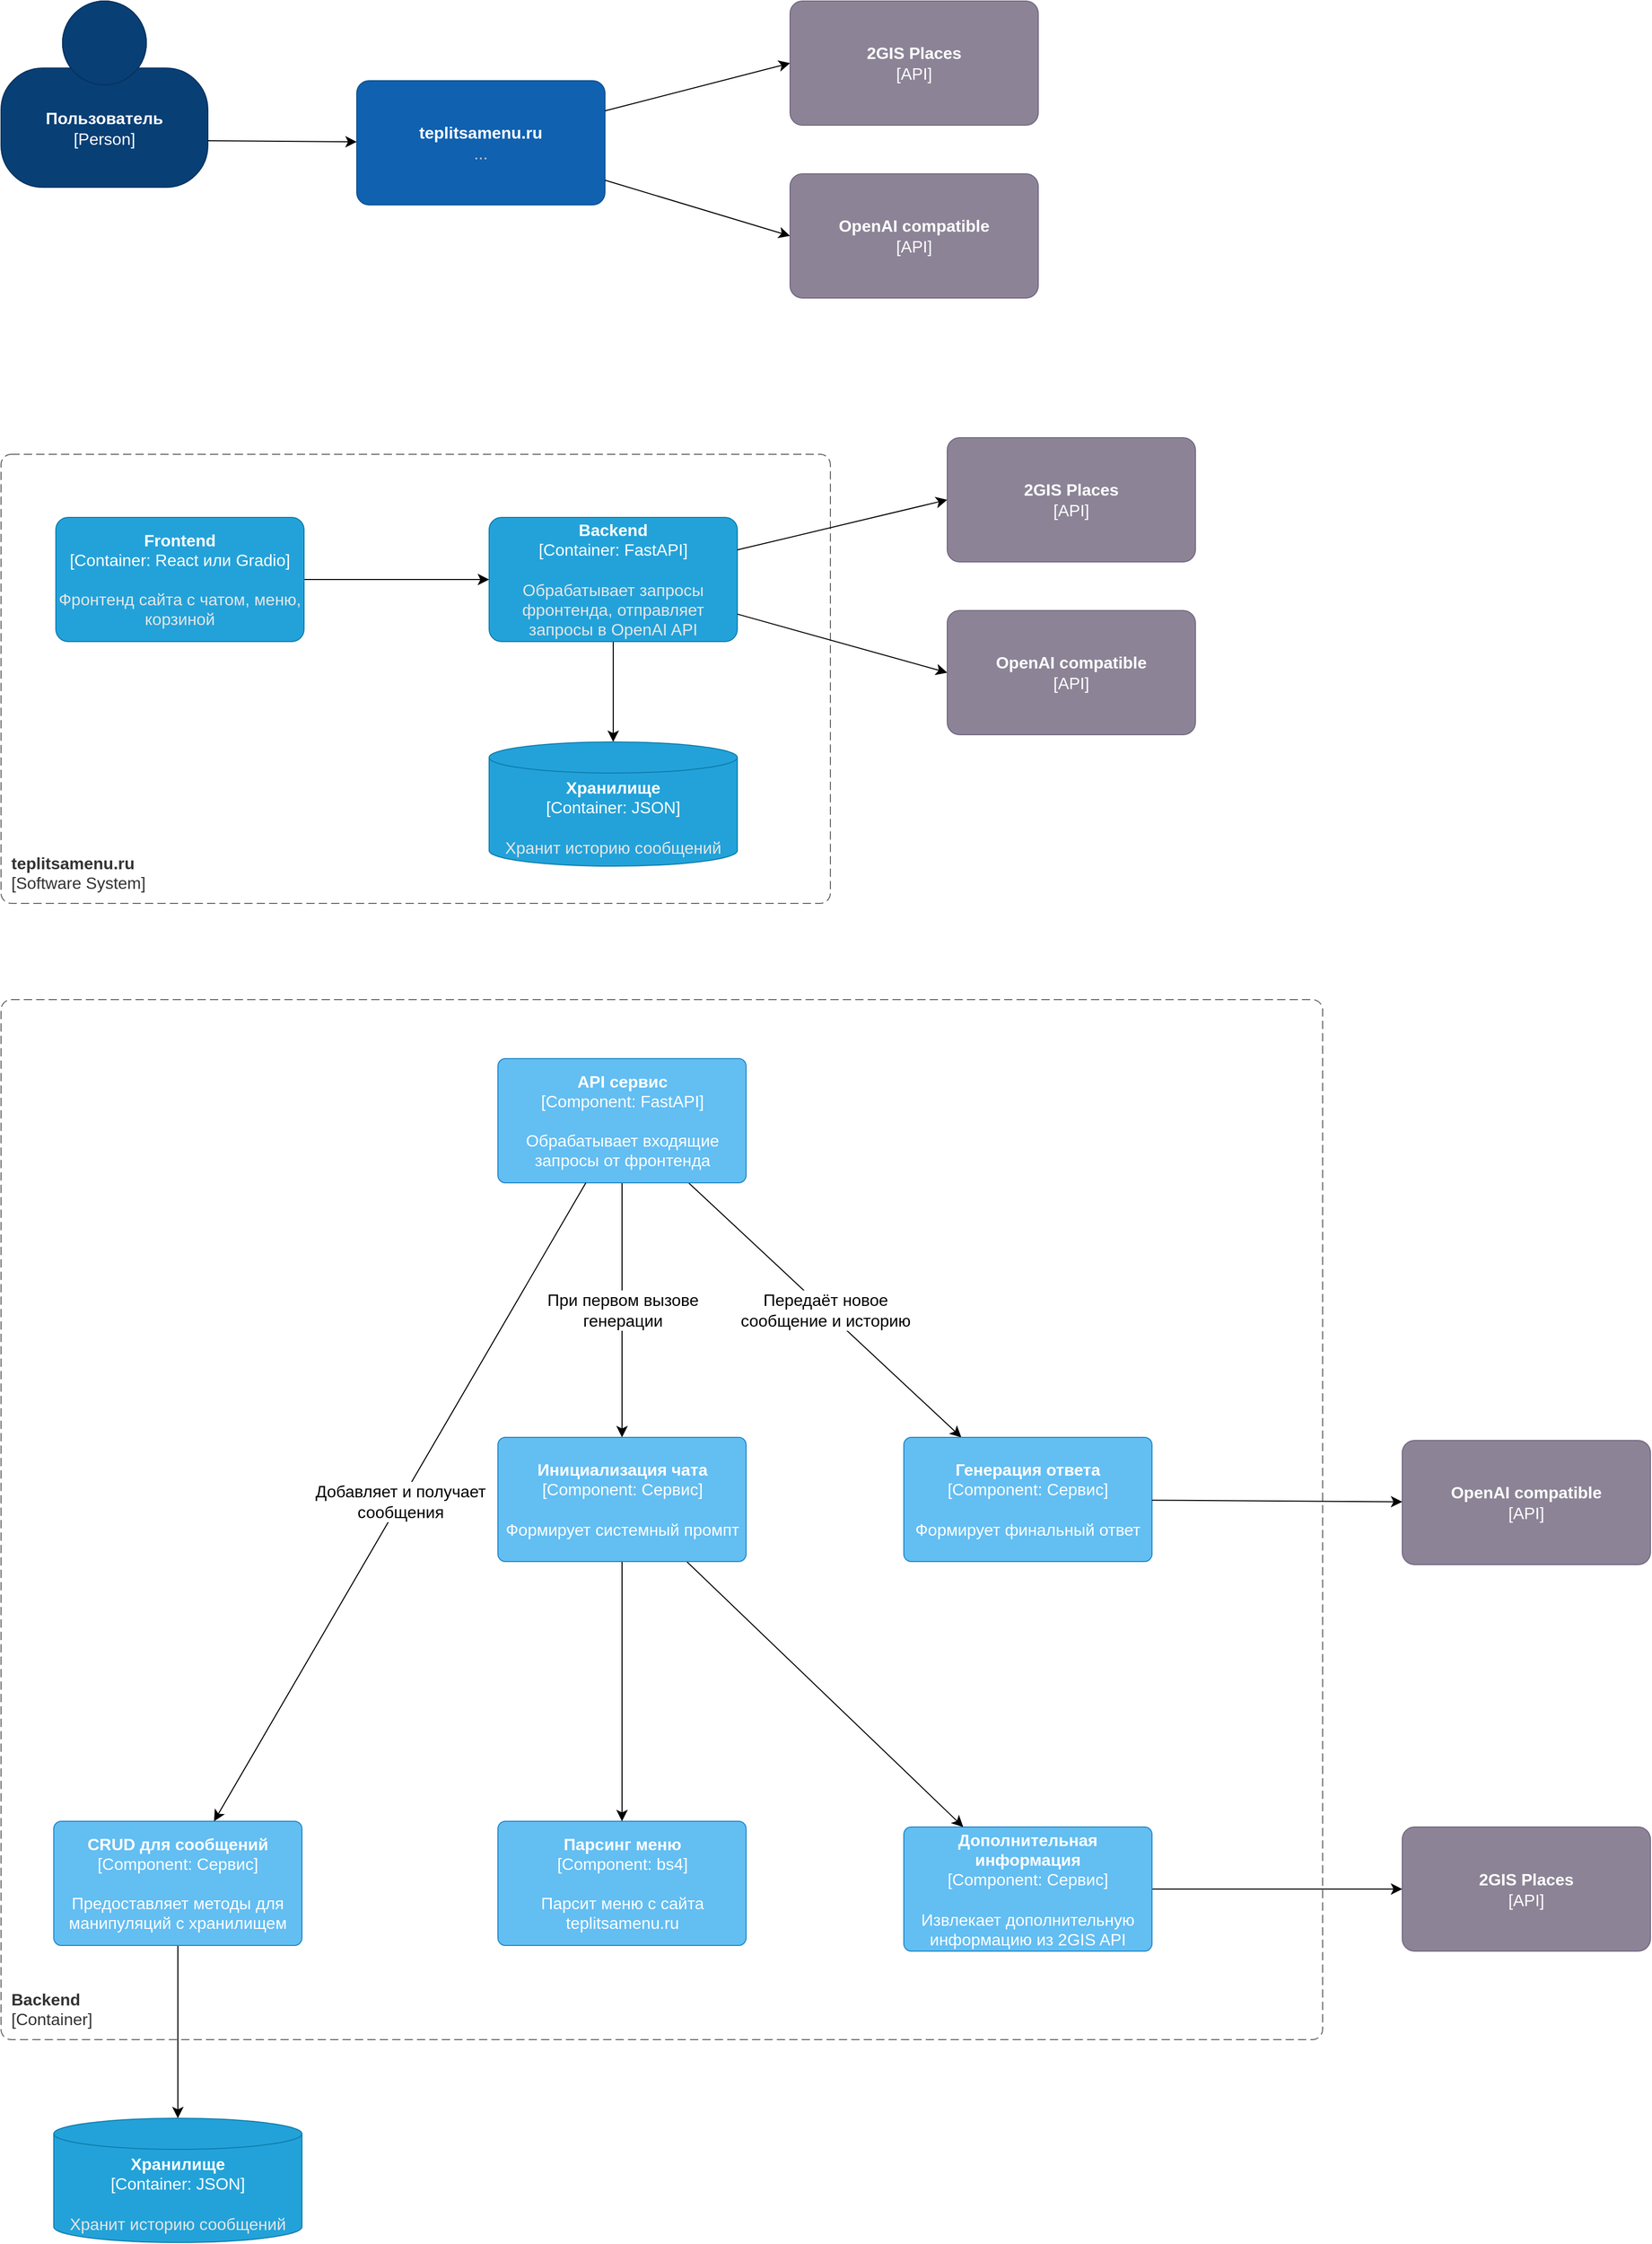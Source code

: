 <mxfile version="27.2.0">
  <diagram name="Страница — 1" id="WXb1TLjajmDgSCdKRgBB">
    <mxGraphModel dx="2594" dy="1255" grid="0" gridSize="10" guides="1" tooltips="1" connect="1" arrows="1" fold="1" page="0" pageScale="1" pageWidth="827" pageHeight="1169" math="0" shadow="0">
      <root>
        <mxCell id="0" />
        <mxCell id="1" parent="0" />
        <object placeholders="1" c4Name="Пользователь" c4Type="Person" label="&lt;font&gt;&lt;b&gt;%c4Name%&lt;/b&gt;&lt;/font&gt;&lt;div&gt;[%c4Type%]&lt;/div&gt;" id="Bm_8-TILrClX63p2xbrm-1">
          <mxCell style="html=1;fontSize=16;dashed=0;whiteSpace=wrap;fillColor=#083F75;strokeColor=#06315C;fontColor=#ffffff;shape=mxgraph.c4.person2;align=center;metaEdit=1;points=[[0.5,0,0],[1,0.5,0],[1,0.75,0],[0.75,1,0],[0.5,1,0],[0.25,1,0],[0,0.75,0],[0,0.5,0]];resizable=0;textShadow=0;shadow=0;" vertex="1" parent="1">
            <mxGeometry x="-314" y="121" width="200" height="180" as="geometry" />
          </mxCell>
        </object>
        <object placeholders="1" c4Name="2GIS Places" c4Type="API" label="&lt;font&gt;&lt;b&gt;%c4Name%&lt;/b&gt;&lt;/font&gt;&lt;div&gt;[%c4Type%]&lt;/div&gt;" id="Bm_8-TILrClX63p2xbrm-3">
          <mxCell style="rounded=1;whiteSpace=wrap;html=1;labelBackgroundColor=none;fillColor=#8C8496;fontColor=#ffffff;align=center;arcSize=10;strokeColor=#736782;metaEdit=1;resizable=0;points=[[0.25,0,0],[0.5,0,0],[0.75,0,0],[1,0.25,0],[1,0.5,0],[1,0.75,0],[0.75,1,0],[0.5,1,0],[0.25,1,0],[0,0.75,0],[0,0.5,0],[0,0.25,0]];fontSize=16;textShadow=0;shadow=0;" vertex="1" parent="1">
            <mxGeometry x="449" y="121" width="240" height="120" as="geometry" />
          </mxCell>
        </object>
        <object placeholders="1" c4Name="OpenAI compatible" c4Type="API" label="&lt;font&gt;&lt;b&gt;%c4Name%&lt;/b&gt;&lt;/font&gt;&lt;div&gt;[%c4Type%]&lt;/div&gt;" id="Bm_8-TILrClX63p2xbrm-4">
          <mxCell style="rounded=1;whiteSpace=wrap;html=1;labelBackgroundColor=none;fillColor=#8C8496;fontColor=#ffffff;align=center;arcSize=10;strokeColor=#736782;metaEdit=1;resizable=0;points=[[0.25,0,0],[0.5,0,0],[0.75,0,0],[1,0.25,0],[1,0.5,0],[1,0.75,0],[0.75,1,0],[0.5,1,0],[0.25,1,0],[0,0.75,0],[0,0.5,0],[0,0.25,0]];fontSize=16;textShadow=0;shadow=0;" vertex="1" parent="1">
            <mxGeometry x="449" y="288" width="240" height="120" as="geometry" />
          </mxCell>
        </object>
        <object placeholders="1" c4Name="teplitsamenu.ru" c4Description="..." label="&lt;font&gt;&lt;b&gt;%c4Name%&lt;/b&gt;&lt;/font&gt;&lt;br&gt;&lt;div&gt;&lt;font&gt;&lt;font color=&quot;#cccccc&quot;&gt;%c4Description%&lt;/font&gt;&lt;/font&gt;&lt;/div&gt;" id="Bm_8-TILrClX63p2xbrm-7">
          <mxCell style="rounded=1;whiteSpace=wrap;html=1;labelBackgroundColor=none;fillColor=#1061B0;fontColor=#ffffff;align=center;arcSize=10;strokeColor=#0D5091;metaEdit=1;resizable=0;points=[[0.25,0,0],[0.5,0,0],[0.75,0,0],[1,0.25,0],[1,0.5,0],[1,0.75,0],[0.75,1,0],[0.5,1,0],[0.25,1,0],[0,0.75,0],[0,0.5,0],[0,0.25,0]];fontSize=16;textShadow=0;shadow=0;" vertex="1" parent="1">
            <mxGeometry x="30" y="198" width="240" height="120" as="geometry" />
          </mxCell>
        </object>
        <mxCell id="Bm_8-TILrClX63p2xbrm-10" style="edgeStyle=none;curved=1;rounded=0;orthogonalLoop=1;jettySize=auto;html=1;entryX=0;entryY=0.5;entryDx=0;entryDy=0;entryPerimeter=0;fontSize=16;startSize=8;endSize=8;textShadow=0;shadow=0;" edge="1" parent="1" source="Bm_8-TILrClX63p2xbrm-7" target="Bm_8-TILrClX63p2xbrm-3">
          <mxGeometry relative="1" as="geometry" />
        </mxCell>
        <mxCell id="Bm_8-TILrClX63p2xbrm-11" style="edgeStyle=none;curved=1;rounded=0;orthogonalLoop=1;jettySize=auto;html=1;entryX=0;entryY=0.5;entryDx=0;entryDy=0;entryPerimeter=0;fontSize=16;startSize=8;endSize=8;textShadow=0;shadow=0;" edge="1" parent="1" source="Bm_8-TILrClX63p2xbrm-7" target="Bm_8-TILrClX63p2xbrm-4">
          <mxGeometry relative="1" as="geometry" />
        </mxCell>
        <mxCell id="Bm_8-TILrClX63p2xbrm-12" style="edgeStyle=none;curved=1;rounded=0;orthogonalLoop=1;jettySize=auto;html=1;exitX=1;exitY=0.75;exitDx=0;exitDy=0;exitPerimeter=0;fontSize=16;startSize=8;endSize=8;textShadow=0;shadow=0;" edge="1" parent="1" source="Bm_8-TILrClX63p2xbrm-1" target="Bm_8-TILrClX63p2xbrm-7">
          <mxGeometry relative="1" as="geometry">
            <mxPoint x="30" y="56" as="targetPoint" />
          </mxGeometry>
        </mxCell>
        <mxCell id="Bm_8-TILrClX63p2xbrm-17" style="edgeStyle=none;curved=1;rounded=0;orthogonalLoop=1;jettySize=auto;html=1;fontSize=16;startSize=8;endSize=8;textShadow=0;shadow=0;" edge="1" parent="1" source="Bm_8-TILrClX63p2xbrm-13" target="Bm_8-TILrClX63p2xbrm-16">
          <mxGeometry relative="1" as="geometry" />
        </mxCell>
        <object placeholders="1" c4Name="Frontend" c4Type="Container" c4Technology="React или Gradio" c4Description="Фронтенд сайта с чатом, меню, корзиной" label="&lt;font&gt;&lt;b&gt;%c4Name%&lt;/b&gt;&lt;/font&gt;&lt;div&gt;[%c4Type%: %c4Technology%]&lt;/div&gt;&lt;br&gt;&lt;div&gt;&lt;font&gt;&lt;font color=&quot;#E6E6E6&quot;&gt;%c4Description%&lt;/font&gt;&lt;/font&gt;&lt;/div&gt;" id="Bm_8-TILrClX63p2xbrm-13">
          <mxCell style="rounded=1;whiteSpace=wrap;html=1;fontSize=16;labelBackgroundColor=none;fillColor=#23A2D9;fontColor=#ffffff;align=center;arcSize=10;strokeColor=#0E7DAD;metaEdit=1;resizable=0;points=[[0.25,0,0],[0.5,0,0],[0.75,0,0],[1,0.25,0],[1,0.5,0],[1,0.75,0],[0.75,1,0],[0.5,1,0],[0.25,1,0],[0,0.75,0],[0,0.5,0],[0,0.25,0]];textShadow=0;shadow=0;" vertex="1" parent="1">
            <mxGeometry x="-261" y="620" width="240" height="120" as="geometry" />
          </mxCell>
        </object>
        <object placeholders="1" c4Name="teplitsamenu.ru" c4Type="SystemScopeBoundary" c4Application="Software System" label="&lt;font&gt;&lt;b&gt;&lt;div style=&quot;text-align: left&quot;&gt;%c4Name%&lt;/div&gt;&lt;/b&gt;&lt;/font&gt;&lt;div style=&quot;text-align: left&quot;&gt;[%c4Application%]&lt;/div&gt;" id="Bm_8-TILrClX63p2xbrm-14">
          <mxCell style="rounded=1;fontSize=16;whiteSpace=wrap;html=1;dashed=1;arcSize=20;fillColor=none;strokeColor=#666666;fontColor=#333333;labelBackgroundColor=none;align=left;verticalAlign=bottom;labelBorderColor=none;spacingTop=0;spacing=10;dashPattern=8 4;metaEdit=1;rotatable=0;perimeter=rectanglePerimeter;noLabel=0;labelPadding=0;allowArrows=0;connectable=0;expand=0;recursiveResize=0;editable=1;pointerEvents=0;absoluteArcSize=1;points=[[0.25,0,0],[0.5,0,0],[0.75,0,0],[1,0.25,0],[1,0.5,0],[1,0.75,0],[0.75,1,0],[0.5,1,0],[0.25,1,0],[0,0.75,0],[0,0.5,0],[0,0.25,0]];textShadow=0;shadow=0;" vertex="1" parent="1">
            <mxGeometry x="-314" y="559" width="802" height="434" as="geometry" />
          </mxCell>
        </object>
        <mxCell id="Bm_8-TILrClX63p2xbrm-30" style="edgeStyle=none;curved=1;rounded=0;orthogonalLoop=1;jettySize=auto;html=1;fontSize=16;startSize=8;endSize=8;textShadow=0;shadow=0;" edge="1" parent="1" source="Bm_8-TILrClX63p2xbrm-16" target="Bm_8-TILrClX63p2xbrm-29">
          <mxGeometry relative="1" as="geometry" />
        </mxCell>
        <object placeholders="1" c4Name="Backend" c4Type="Container" c4Technology="FastAPI" c4Description="Обрабатывает запросы фронтенда, отправляет запросы в OpenAI API" label="&lt;font&gt;&lt;b&gt;%c4Name%&lt;/b&gt;&lt;/font&gt;&lt;div&gt;[%c4Type%: %c4Technology%]&lt;/div&gt;&lt;br&gt;&lt;div&gt;&lt;font&gt;&lt;font color=&quot;#E6E6E6&quot;&gt;%c4Description%&lt;/font&gt;&lt;/font&gt;&lt;/div&gt;" id="Bm_8-TILrClX63p2xbrm-16">
          <mxCell style="rounded=1;whiteSpace=wrap;html=1;fontSize=16;labelBackgroundColor=none;fillColor=#23A2D9;fontColor=#ffffff;align=center;arcSize=10;strokeColor=#0E7DAD;metaEdit=1;resizable=0;points=[[0.25,0,0],[0.5,0,0],[0.75,0,0],[1,0.25,0],[1,0.5,0],[1,0.75,0],[0.75,1,0],[0.5,1,0],[0.25,1,0],[0,0.75,0],[0,0.5,0],[0,0.25,0]];textShadow=0;shadow=0;" vertex="1" parent="1">
            <mxGeometry x="158" y="620" width="240" height="120" as="geometry" />
          </mxCell>
        </object>
        <object placeholders="1" c4Name="Backend" c4Type="ContainerScopeBoundary" c4Application="Container" label="&lt;font&gt;&lt;b&gt;&lt;div style=&quot;text-align: left&quot;&gt;%c4Name%&lt;/div&gt;&lt;/b&gt;&lt;/font&gt;&lt;div style=&quot;text-align: left&quot;&gt;[%c4Application%]&lt;/div&gt;" id="Bm_8-TILrClX63p2xbrm-18">
          <mxCell style="rounded=1;fontSize=16;whiteSpace=wrap;html=1;dashed=1;arcSize=20;fillColor=none;strokeColor=#666666;fontColor=#333333;labelBackgroundColor=none;align=left;verticalAlign=bottom;labelBorderColor=none;spacingTop=0;spacing=10;dashPattern=8 4;metaEdit=1;rotatable=0;perimeter=rectanglePerimeter;noLabel=0;labelPadding=0;allowArrows=0;connectable=0;expand=0;recursiveResize=0;editable=1;pointerEvents=0;absoluteArcSize=1;points=[[0.25,0,0],[0.5,0,0],[0.75,0,0],[1,0.25,0],[1,0.5,0],[1,0.75,0],[0.75,1,0],[0.5,1,0],[0.25,1,0],[0,0.75,0],[0,0.5,0],[0,0.25,0]];textShadow=0;shadow=0;" vertex="1" parent="1">
            <mxGeometry x="-314" y="1086" width="1278" height="1005" as="geometry" />
          </mxCell>
        </object>
        <object placeholders="1" c4Name="Парсинг меню" c4Type="Component" c4Technology="bs4" c4Description="Парсит меню с сайта teplitsamenu.ru" label="&lt;font&gt;&lt;b&gt;%c4Name%&lt;/b&gt;&lt;/font&gt;&lt;div&gt;[%c4Type%: %c4Technology%]&lt;/div&gt;&lt;br&gt;&lt;div&gt;&lt;font&gt;%c4Description%&lt;/font&gt;&lt;/div&gt;" id="Bm_8-TILrClX63p2xbrm-21">
          <mxCell style="rounded=1;whiteSpace=wrap;html=1;labelBackgroundColor=none;fillColor=#63BEF2;fontColor=#ffffff;align=center;arcSize=6;strokeColor=#2086C9;metaEdit=1;resizable=0;points=[[0.25,0,0],[0.5,0,0],[0.75,0,0],[1,0.25,0],[1,0.5,0],[1,0.75,0],[0.75,1,0],[0.5,1,0],[0.25,1,0],[0,0.75,0],[0,0.5,0],[0,0.25,0]];fontSize=16;textShadow=0;shadow=0;" vertex="1" parent="1">
            <mxGeometry x="166.5" y="1880" width="240" height="120" as="geometry" />
          </mxCell>
        </object>
        <object placeholders="1" c4Name="2GIS Places" c4Type="API" label="&lt;font&gt;&lt;b&gt;%c4Name%&lt;/b&gt;&lt;/font&gt;&lt;div&gt;[%c4Type%]&lt;/div&gt;" id="Bm_8-TILrClX63p2xbrm-23">
          <mxCell style="rounded=1;whiteSpace=wrap;html=1;labelBackgroundColor=none;fillColor=#8C8496;fontColor=#ffffff;align=center;arcSize=10;strokeColor=#736782;metaEdit=1;resizable=0;points=[[0.25,0,0],[0.5,0,0],[0.75,0,0],[1,0.25,0],[1,0.5,0],[1,0.75,0],[0.75,1,0],[0.5,1,0],[0.25,1,0],[0,0.75,0],[0,0.5,0],[0,0.25,0]];fontSize=16;textShadow=0;shadow=0;" vertex="1" parent="1">
            <mxGeometry x="601" y="543" width="240" height="120" as="geometry" />
          </mxCell>
        </object>
        <object placeholders="1" c4Name="OpenAI compatible" c4Type="API" label="&lt;font&gt;&lt;b&gt;%c4Name%&lt;/b&gt;&lt;/font&gt;&lt;div&gt;[%c4Type%]&lt;/div&gt;" id="Bm_8-TILrClX63p2xbrm-24">
          <mxCell style="rounded=1;whiteSpace=wrap;html=1;labelBackgroundColor=none;fillColor=#8C8496;fontColor=#ffffff;align=center;arcSize=10;strokeColor=#736782;metaEdit=1;resizable=0;points=[[0.25,0,0],[0.5,0,0],[0.75,0,0],[1,0.25,0],[1,0.5,0],[1,0.75,0],[0.75,1,0],[0.5,1,0],[0.25,1,0],[0,0.75,0],[0,0.5,0],[0,0.25,0]];fontSize=16;textShadow=0;shadow=0;" vertex="1" parent="1">
            <mxGeometry x="601" y="710" width="240" height="120" as="geometry" />
          </mxCell>
        </object>
        <mxCell id="Bm_8-TILrClX63p2xbrm-25" style="edgeStyle=none;curved=1;rounded=0;orthogonalLoop=1;jettySize=auto;html=1;entryX=0;entryY=0.5;entryDx=0;entryDy=0;entryPerimeter=0;fontSize=16;startSize=8;endSize=8;textShadow=0;shadow=0;" edge="1" target="Bm_8-TILrClX63p2xbrm-23" parent="1" source="Bm_8-TILrClX63p2xbrm-16">
          <mxGeometry relative="1" as="geometry">
            <mxPoint x="702" y="619" as="sourcePoint" />
          </mxGeometry>
        </mxCell>
        <mxCell id="Bm_8-TILrClX63p2xbrm-26" style="edgeStyle=none;curved=1;rounded=0;orthogonalLoop=1;jettySize=auto;html=1;entryX=0;entryY=0.5;entryDx=0;entryDy=0;entryPerimeter=0;fontSize=16;startSize=8;endSize=8;textShadow=0;shadow=0;" edge="1" target="Bm_8-TILrClX63p2xbrm-24" parent="1" source="Bm_8-TILrClX63p2xbrm-16">
          <mxGeometry relative="1" as="geometry">
            <mxPoint x="702" y="619" as="sourcePoint" />
          </mxGeometry>
        </mxCell>
        <mxCell id="Bm_8-TILrClX63p2xbrm-38" value="Передаёт новое &lt;br&gt;сообщение и историю" style="edgeStyle=none;curved=1;rounded=0;orthogonalLoop=1;jettySize=auto;html=1;fontSize=16;startSize=8;endSize=8;textShadow=0;shadow=0;" edge="1" parent="1" source="Bm_8-TILrClX63p2xbrm-27" target="Bm_8-TILrClX63p2xbrm-31">
          <mxGeometry relative="1" as="geometry" />
        </mxCell>
        <mxCell id="Bm_8-TILrClX63p2xbrm-42" value="При первом вызове&lt;br&gt;генерации" style="edgeStyle=none;curved=1;rounded=0;orthogonalLoop=1;jettySize=auto;html=1;fontSize=16;startSize=8;endSize=8;textShadow=0;shadow=0;" edge="1" parent="1" source="Bm_8-TILrClX63p2xbrm-27" target="Bm_8-TILrClX63p2xbrm-39">
          <mxGeometry relative="1" as="geometry" />
        </mxCell>
        <object placeholders="1" c4Name="API сервис" c4Type="Component" c4Technology="FastAPI" c4Description="Обрабатывает входящие запросы от фронтенда" label="&lt;font&gt;&lt;b&gt;%c4Name%&lt;/b&gt;&lt;/font&gt;&lt;div&gt;[%c4Type%: %c4Technology%]&lt;/div&gt;&lt;br&gt;&lt;div&gt;&lt;font&gt;%c4Description%&lt;/font&gt;&lt;/div&gt;" id="Bm_8-TILrClX63p2xbrm-27">
          <mxCell style="rounded=1;whiteSpace=wrap;html=1;labelBackgroundColor=none;fillColor=#63BEF2;fontColor=#ffffff;align=center;arcSize=6;strokeColor=#2086C9;metaEdit=1;resizable=0;points=[[0.25,0,0],[0.5,0,0],[0.75,0,0],[1,0.25,0],[1,0.5,0],[1,0.75,0],[0.75,1,0],[0.5,1,0],[0.25,1,0],[0,0.75,0],[0,0.5,0],[0,0.25,0]];fontSize=16;textShadow=0;shadow=0;" vertex="1" parent="1">
            <mxGeometry x="166.5" y="1143" width="240" height="120" as="geometry" />
          </mxCell>
        </object>
        <object placeholders="1" c4Name="Хранилище" c4Type="Container" c4Technology="JSON" c4Description="Хранит историю сообщений" label="&lt;font&gt;&lt;b&gt;%c4Name%&lt;/b&gt;&lt;/font&gt;&lt;div&gt;[%c4Type%:&amp;nbsp;%c4Technology%]&lt;/div&gt;&lt;br&gt;&lt;div&gt;&lt;font&gt;&lt;font color=&quot;#E6E6E6&quot;&gt;%c4Description%&lt;/font&gt;&lt;/font&gt;&lt;/div&gt;" id="Bm_8-TILrClX63p2xbrm-29">
          <mxCell style="shape=cylinder3;size=15;whiteSpace=wrap;html=1;boundedLbl=1;rounded=0;labelBackgroundColor=none;fillColor=#23A2D9;fontSize=16;fontColor=#ffffff;align=center;strokeColor=#0E7DAD;metaEdit=1;points=[[0.5,0,0],[1,0.25,0],[1,0.5,0],[1,0.75,0],[0.5,1,0],[0,0.75,0],[0,0.5,0],[0,0.25,0]];resizable=0;textShadow=0;shadow=0;" vertex="1" parent="1">
            <mxGeometry x="158" y="837" width="240" height="120" as="geometry" />
          </mxCell>
        </object>
        <object placeholders="1" c4Name="Генерация ответа" c4Type="Component" c4Technology="Сервис" c4Description="Формирует финальный ответ" label="&lt;font&gt;&lt;b&gt;%c4Name%&lt;/b&gt;&lt;/font&gt;&lt;div&gt;[%c4Type%: %c4Technology%]&lt;/div&gt;&lt;br&gt;&lt;div&gt;&lt;font&gt;%c4Description%&lt;/font&gt;&lt;/div&gt;" id="Bm_8-TILrClX63p2xbrm-31">
          <mxCell style="rounded=1;whiteSpace=wrap;html=1;labelBackgroundColor=none;fillColor=#63BEF2;fontColor=#ffffff;align=center;arcSize=6;strokeColor=#2086C9;metaEdit=1;resizable=0;points=[[0.25,0,0],[0.5,0,0],[0.75,0,0],[1,0.25,0],[1,0.5,0],[1,0.75,0],[0.75,1,0],[0.5,1,0],[0.25,1,0],[0,0.75,0],[0,0.5,0],[0,0.25,0]];fontSize=16;textShadow=0;shadow=0;" vertex="1" parent="1">
            <mxGeometry x="559" y="1509" width="240" height="120" as="geometry" />
          </mxCell>
        </object>
        <object placeholders="1" c4Name="2GIS Places" c4Type="API" label="&lt;font&gt;&lt;b&gt;%c4Name%&lt;/b&gt;&lt;/font&gt;&lt;div&gt;[%c4Type%]&lt;/div&gt;" id="Bm_8-TILrClX63p2xbrm-32">
          <mxCell style="rounded=1;whiteSpace=wrap;html=1;labelBackgroundColor=none;fillColor=#8C8496;fontColor=#ffffff;align=center;arcSize=10;strokeColor=#736782;metaEdit=1;resizable=0;points=[[0.25,0,0],[0.5,0,0],[0.75,0,0],[1,0.25,0],[1,0.5,0],[1,0.75,0],[0.75,1,0],[0.5,1,0],[0.25,1,0],[0,0.75,0],[0,0.5,0],[0,0.25,0]];fontSize=16;textShadow=0;shadow=0;" vertex="1" parent="1">
            <mxGeometry x="1041" y="1885.5" width="240" height="120" as="geometry" />
          </mxCell>
        </object>
        <object placeholders="1" c4Name="OpenAI compatible" c4Type="API" label="&lt;font&gt;&lt;b&gt;%c4Name%&lt;/b&gt;&lt;/font&gt;&lt;div&gt;[%c4Type%]&lt;/div&gt;" id="Bm_8-TILrClX63p2xbrm-33">
          <mxCell style="rounded=1;whiteSpace=wrap;html=1;labelBackgroundColor=none;fillColor=#8C8496;fontColor=#ffffff;align=center;arcSize=10;strokeColor=#736782;metaEdit=1;resizable=0;points=[[0.25,0,0],[0.5,0,0],[0.75,0,0],[1,0.25,0],[1,0.5,0],[1,0.75,0],[0.75,1,0],[0.5,1,0],[0.25,1,0],[0,0.75,0],[0,0.5,0],[0,0.25,0]];fontSize=16;textShadow=0;shadow=0;" vertex="1" parent="1">
            <mxGeometry x="1041" y="1512" width="240" height="120" as="geometry" />
          </mxCell>
        </object>
        <mxCell id="Bm_8-TILrClX63p2xbrm-34" style="edgeStyle=none;curved=1;rounded=0;orthogonalLoop=1;jettySize=auto;html=1;entryX=0;entryY=0.5;entryDx=0;entryDy=0;entryPerimeter=0;fontSize=16;startSize=8;endSize=8;textShadow=0;shadow=0;" edge="1" target="Bm_8-TILrClX63p2xbrm-32" parent="1" source="Bm_8-TILrClX63p2xbrm-36">
          <mxGeometry relative="1" as="geometry">
            <mxPoint x="1031.5" y="1577" as="sourcePoint" />
          </mxGeometry>
        </mxCell>
        <mxCell id="Bm_8-TILrClX63p2xbrm-35" style="edgeStyle=none;curved=1;rounded=0;orthogonalLoop=1;jettySize=auto;html=1;fontSize=16;startSize=8;endSize=8;textShadow=0;shadow=0;" edge="1" target="Bm_8-TILrClX63p2xbrm-33" parent="1" source="Bm_8-TILrClX63p2xbrm-31">
          <mxGeometry relative="1" as="geometry">
            <mxPoint x="711" y="1778" as="sourcePoint" />
          </mxGeometry>
        </mxCell>
        <object placeholders="1" c4Name="Дополнительная информация" c4Type="Component" c4Technology="Сервис" c4Description="Извлекает дополнительную информацию из 2GIS API" label="&lt;font&gt;&lt;b&gt;%c4Name%&lt;/b&gt;&lt;/font&gt;&lt;div&gt;[%c4Type%: %c4Technology%]&lt;/div&gt;&lt;br&gt;&lt;div&gt;&lt;font&gt;%c4Description%&lt;/font&gt;&lt;/div&gt;" id="Bm_8-TILrClX63p2xbrm-36">
          <mxCell style="rounded=1;whiteSpace=wrap;html=1;labelBackgroundColor=none;fillColor=#63BEF2;fontColor=#ffffff;align=center;arcSize=6;strokeColor=#2086C9;metaEdit=1;resizable=0;points=[[0.25,0,0],[0.5,0,0],[0.75,0,0],[1,0.25,0],[1,0.5,0],[1,0.75,0],[0.75,1,0],[0.5,1,0],[0.25,1,0],[0,0.75,0],[0,0.5,0],[0,0.25,0]];fontSize=16;textShadow=0;shadow=0;" vertex="1" parent="1">
            <mxGeometry x="559" y="1885.5" width="240" height="120" as="geometry" />
          </mxCell>
        </object>
        <mxCell id="Bm_8-TILrClX63p2xbrm-40" style="edgeStyle=none;curved=1;rounded=0;orthogonalLoop=1;jettySize=auto;html=1;fontSize=16;startSize=8;endSize=8;textShadow=0;shadow=0;" edge="1" parent="1" source="Bm_8-TILrClX63p2xbrm-39" target="Bm_8-TILrClX63p2xbrm-21">
          <mxGeometry relative="1" as="geometry" />
        </mxCell>
        <mxCell id="Bm_8-TILrClX63p2xbrm-41" style="edgeStyle=none;curved=1;rounded=0;orthogonalLoop=1;jettySize=auto;html=1;fontSize=16;startSize=8;endSize=8;textShadow=0;shadow=0;" edge="1" parent="1" source="Bm_8-TILrClX63p2xbrm-39" target="Bm_8-TILrClX63p2xbrm-36">
          <mxGeometry relative="1" as="geometry" />
        </mxCell>
        <object placeholders="1" c4Name="Инициализация чата" c4Type="Component" c4Technology="Сервис" c4Description="Формирует системный промпт" label="&lt;font&gt;&lt;b&gt;%c4Name%&lt;/b&gt;&lt;/font&gt;&lt;div&gt;[%c4Type%: %c4Technology%]&lt;/div&gt;&lt;br&gt;&lt;div&gt;&lt;font&gt;%c4Description%&lt;/font&gt;&lt;/div&gt;" id="Bm_8-TILrClX63p2xbrm-39">
          <mxCell style="rounded=1;whiteSpace=wrap;html=1;labelBackgroundColor=none;fillColor=#63BEF2;fontColor=#ffffff;align=center;arcSize=6;strokeColor=#2086C9;metaEdit=1;resizable=0;points=[[0.25,0,0],[0.5,0,0],[0.75,0,0],[1,0.25,0],[1,0.5,0],[1,0.75,0],[0.75,1,0],[0.5,1,0],[0.25,1,0],[0,0.75,0],[0,0.5,0],[0,0.25,0]];fontSize=16;textShadow=0;shadow=0;" vertex="1" parent="1">
            <mxGeometry x="166.5" y="1509" width="240" height="120" as="geometry" />
          </mxCell>
        </object>
        <object placeholders="1" c4Name="Хранилище" c4Type="Container" c4Technology="JSON" c4Description="Хранит историю сообщений" label="&lt;font&gt;&lt;b&gt;%c4Name%&lt;/b&gt;&lt;/font&gt;&lt;div&gt;[%c4Type%:&amp;nbsp;%c4Technology%]&lt;/div&gt;&lt;br&gt;&lt;div&gt;&lt;font&gt;&lt;font color=&quot;#E6E6E6&quot;&gt;%c4Description%&lt;/font&gt;&lt;/font&gt;&lt;/div&gt;" id="Bm_8-TILrClX63p2xbrm-43">
          <mxCell style="shape=cylinder3;size=15;whiteSpace=wrap;html=1;boundedLbl=1;rounded=0;labelBackgroundColor=none;fillColor=#23A2D9;fontSize=16;fontColor=#ffffff;align=center;strokeColor=#0E7DAD;metaEdit=1;points=[[0.5,0,0],[1,0.25,0],[1,0.5,0],[1,0.75,0],[0.5,1,0],[0,0.75,0],[0,0.5,0],[0,0.25,0]];resizable=0;textShadow=0;shadow=0;" vertex="1" parent="1">
            <mxGeometry x="-263" y="2167" width="240" height="120" as="geometry" />
          </mxCell>
        </object>
        <mxCell id="Bm_8-TILrClX63p2xbrm-46" style="edgeStyle=none;curved=1;rounded=0;orthogonalLoop=1;jettySize=auto;html=1;fontSize=16;startSize=8;endSize=8;textShadow=0;shadow=0;" edge="1" parent="1" source="Bm_8-TILrClX63p2xbrm-45" target="Bm_8-TILrClX63p2xbrm-43">
          <mxGeometry relative="1" as="geometry" />
        </mxCell>
        <object placeholders="1" c4Name="CRUD для сообщений" c4Type="Component" c4Technology="Сервис" c4Description="Предоставляет методы для манипуляций с хранилищем" label="&lt;font&gt;&lt;b&gt;%c4Name%&lt;/b&gt;&lt;/font&gt;&lt;div&gt;[%c4Type%: %c4Technology%]&lt;/div&gt;&lt;br&gt;&lt;div&gt;&lt;font&gt;%c4Description%&lt;/font&gt;&lt;/div&gt;" id="Bm_8-TILrClX63p2xbrm-45">
          <mxCell style="rounded=1;whiteSpace=wrap;html=1;labelBackgroundColor=none;fillColor=#63BEF2;fontColor=#ffffff;align=center;arcSize=6;strokeColor=#2086C9;metaEdit=1;resizable=0;points=[[0.25,0,0],[0.5,0,0],[0.75,0,0],[1,0.25,0],[1,0.5,0],[1,0.75,0],[0.75,1,0],[0.5,1,0],[0.25,1,0],[0,0.75,0],[0,0.5,0],[0,0.25,0]];fontSize=16;textShadow=0;shadow=0;" vertex="1" parent="1">
            <mxGeometry x="-263" y="1880" width="240" height="120" as="geometry" />
          </mxCell>
        </object>
        <mxCell id="Bm_8-TILrClX63p2xbrm-49" value="Добавляет и получает &lt;br&gt;сообщения" style="edgeStyle=none;curved=1;rounded=0;orthogonalLoop=1;jettySize=auto;html=1;fontSize=16;startSize=8;endSize=8;textShadow=0;shadow=0;" edge="1" parent="1" source="Bm_8-TILrClX63p2xbrm-27" target="Bm_8-TILrClX63p2xbrm-45">
          <mxGeometry relative="1" as="geometry" />
        </mxCell>
      </root>
    </mxGraphModel>
  </diagram>
</mxfile>

